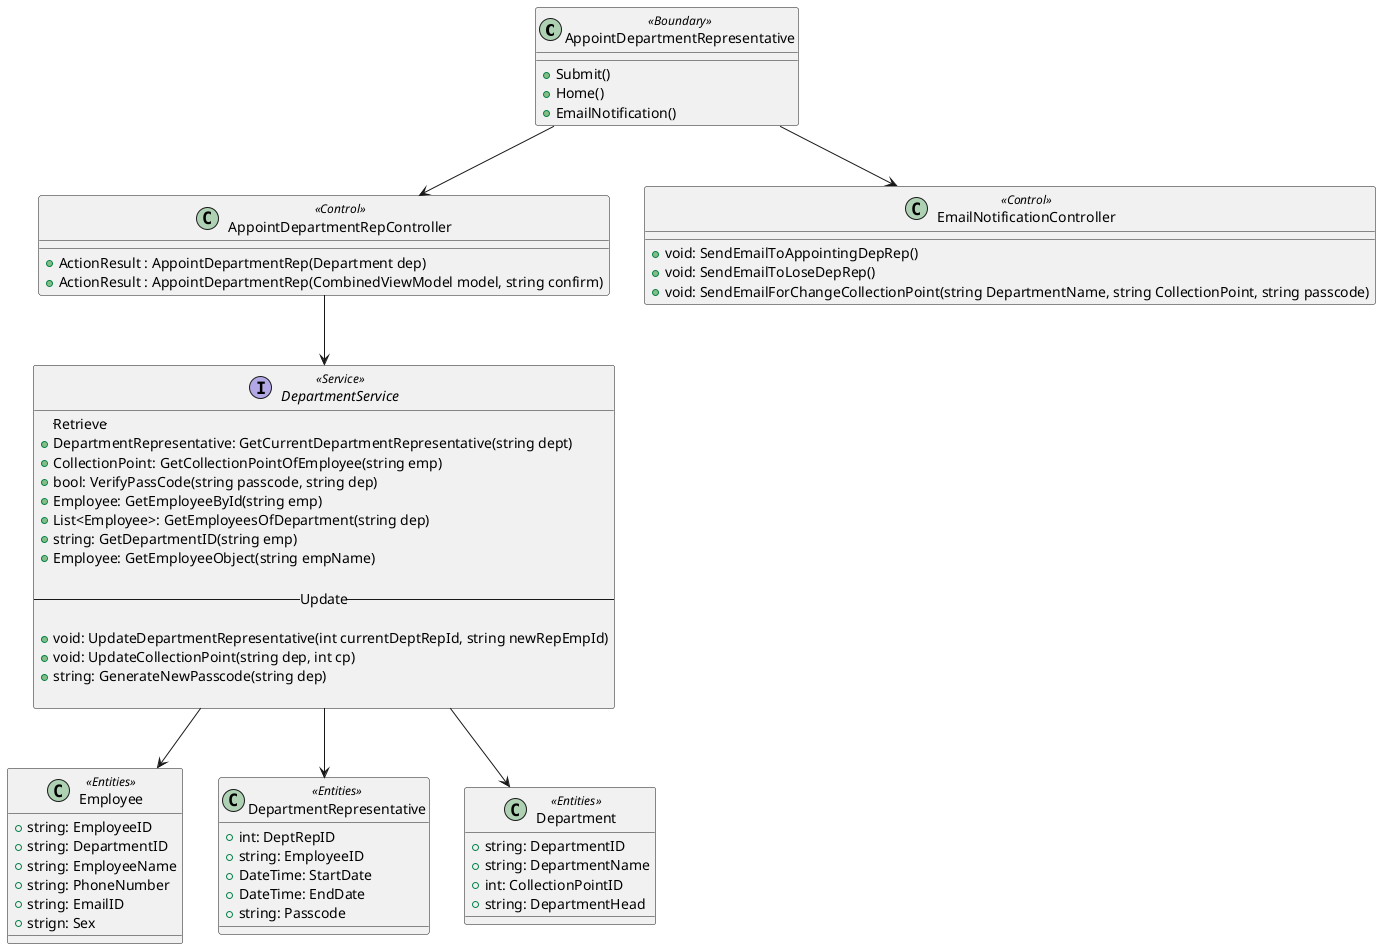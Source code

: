 @startuml

Class AppointDepartmentRepresentative <<Boundary>>{
    +Submit()
    +Home()
    +EmailNotification()
}

Class AppointDepartmentRepController <<Control>> {
    
    +ActionResult : AppointDepartmentRep(Department dep)
    +ActionResult : AppointDepartmentRep(CombinedViewModel model, string confirm)

}

Class EmailNotificationController <<Control>> {
   
    +void: SendEmailToAppointingDepRep()
    +void: SendEmailToLoseDepRep()    
    +void: SendEmailForChangeCollectionPoint(string DepartmentName, string CollectionPoint, string passcode)
      
}

Interface DepartmentService <<Service>>{
    --Retrieve--   
    +DepartmentRepresentative: GetCurrentDepartmentRepresentative(string dept)
    +CollectionPoint: GetCollectionPointOfEmployee(string emp)
    +bool: VerifyPassCode(string passcode, string dep)
    +Employee: GetEmployeeById(string emp)
    +List<Employee>: GetEmployeesOfDepartment(string dep)
    +string: GetDepartmentID(string emp)
    +Employee: GetEmployeeObject(string empName)

    --Update--
   
    +void: UpdateDepartmentRepresentative(int currentDeptRepId, string newRepEmpId)
    +void: UpdateCollectionPoint(string dep, int cp)
    +string: GenerateNewPasscode(string dep)

}

Class Employee <<Entities>> {
+string: EmployeeID
+string: DepartmentID
+string: EmployeeName
+string: PhoneNumber
+string: EmailID
+strign: Sex
}

Class DepartmentRepresentative <<Entities>> {
+int: DeptRepID
+string: EmployeeID
+DateTime: StartDate
+DateTime: EndDate
+string: Passcode
}

Class Department <<Entities>> {
+string: DepartmentID
+string: DepartmentName
+int: CollectionPointID
+string: DepartmentHead
}

AppointDepartmentRepresentative --> AppointDepartmentRepController
AppointDepartmentRepresentative --> EmailNotificationController
AppointDepartmentRepController --> DepartmentService
DepartmentService --> Employee
DepartmentService --> DepartmentRepresentative
DepartmentService --> Department



@enduml